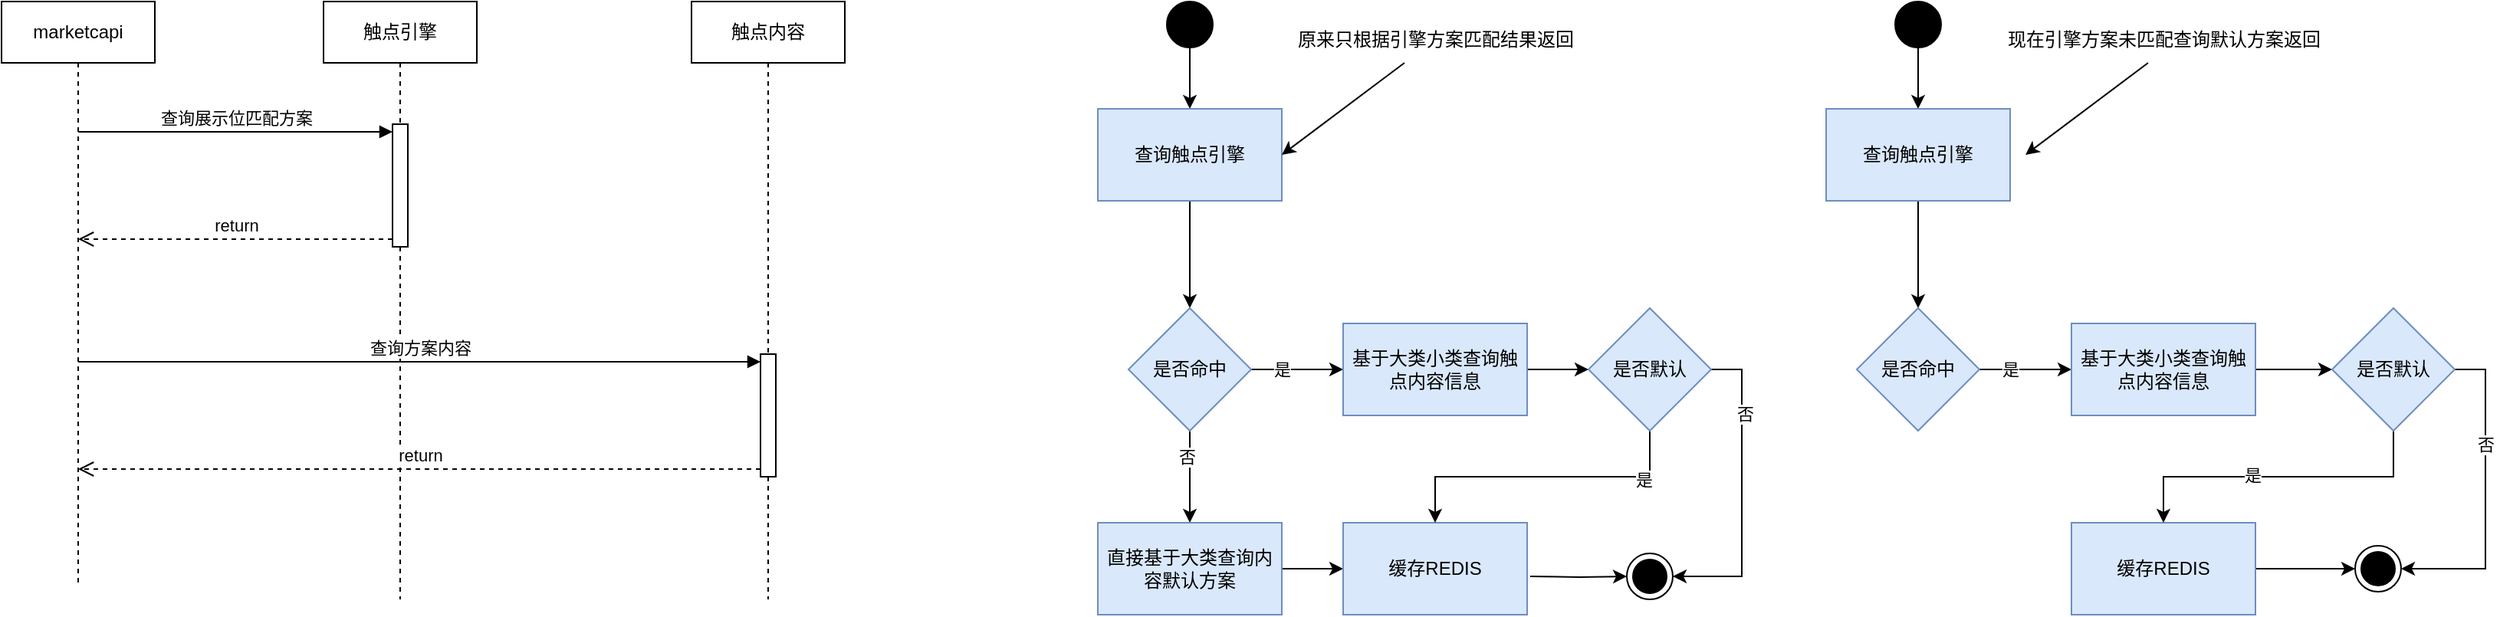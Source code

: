 <mxfile version="24.6.2" type="github">
  <diagram name="第 1 页" id="CkGSKztVBFBJFA1lb6ab">
    <mxGraphModel dx="1050" dy="522" grid="1" gridSize="10" guides="1" tooltips="1" connect="1" arrows="1" fold="1" page="1" pageScale="1" pageWidth="827" pageHeight="1169" math="0" shadow="0">
      <root>
        <mxCell id="0" />
        <mxCell id="1" parent="0" />
        <mxCell id="_pDycScL7eCbL9fVAwtq-1" value="marketcapi" style="shape=umlLifeline;perimeter=lifelinePerimeter;whiteSpace=wrap;html=1;container=1;dropTarget=0;collapsible=0;recursiveResize=0;outlineConnect=0;portConstraint=eastwest;newEdgeStyle={&quot;curved&quot;:0,&quot;rounded&quot;:0};" vertex="1" parent="1">
          <mxGeometry x="20" y="60" width="100" height="380" as="geometry" />
        </mxCell>
        <mxCell id="_pDycScL7eCbL9fVAwtq-2" value="触点引擎" style="shape=umlLifeline;perimeter=lifelinePerimeter;whiteSpace=wrap;html=1;container=1;dropTarget=0;collapsible=0;recursiveResize=0;outlineConnect=0;portConstraint=eastwest;newEdgeStyle={&quot;curved&quot;:0,&quot;rounded&quot;:0};" vertex="1" parent="1">
          <mxGeometry x="230" y="60" width="100" height="390" as="geometry" />
        </mxCell>
        <mxCell id="_pDycScL7eCbL9fVAwtq-6" value="" style="html=1;points=[[0,0,0,0,5],[0,1,0,0,-5],[1,0,0,0,5],[1,1,0,0,-5]];perimeter=orthogonalPerimeter;outlineConnect=0;targetShapes=umlLifeline;portConstraint=eastwest;newEdgeStyle={&quot;curved&quot;:0,&quot;rounded&quot;:0};" vertex="1" parent="_pDycScL7eCbL9fVAwtq-2">
          <mxGeometry x="45" y="80" width="10" height="80" as="geometry" />
        </mxCell>
        <mxCell id="_pDycScL7eCbL9fVAwtq-3" value="触点内容" style="shape=umlLifeline;perimeter=lifelinePerimeter;whiteSpace=wrap;html=1;container=1;dropTarget=0;collapsible=0;recursiveResize=0;outlineConnect=0;portConstraint=eastwest;newEdgeStyle={&quot;curved&quot;:0,&quot;rounded&quot;:0};" vertex="1" parent="1">
          <mxGeometry x="470" y="60" width="100" height="390" as="geometry" />
        </mxCell>
        <mxCell id="_pDycScL7eCbL9fVAwtq-9" value="" style="html=1;points=[[0,0,0,0,5],[0,1,0,0,-5],[1,0,0,0,5],[1,1,0,0,-5]];perimeter=orthogonalPerimeter;outlineConnect=0;targetShapes=umlLifeline;portConstraint=eastwest;newEdgeStyle={&quot;curved&quot;:0,&quot;rounded&quot;:0};" vertex="1" parent="_pDycScL7eCbL9fVAwtq-3">
          <mxGeometry x="45" y="230" width="10" height="80" as="geometry" />
        </mxCell>
        <mxCell id="_pDycScL7eCbL9fVAwtq-7" value="查询展示位匹配方案" style="html=1;verticalAlign=bottom;endArrow=block;curved=0;rounded=0;entryX=0;entryY=0;entryDx=0;entryDy=5;" edge="1" target="_pDycScL7eCbL9fVAwtq-6" parent="1" source="_pDycScL7eCbL9fVAwtq-1">
          <mxGeometry relative="1" as="geometry">
            <mxPoint x="205" y="265" as="sourcePoint" />
          </mxGeometry>
        </mxCell>
        <mxCell id="_pDycScL7eCbL9fVAwtq-8" value="return" style="html=1;verticalAlign=bottom;endArrow=open;dashed=1;endSize=8;curved=0;rounded=0;exitX=0;exitY=1;exitDx=0;exitDy=-5;" edge="1" source="_pDycScL7eCbL9fVAwtq-6" parent="1" target="_pDycScL7eCbL9fVAwtq-1">
          <mxGeometry relative="1" as="geometry">
            <mxPoint x="205" y="335" as="targetPoint" />
          </mxGeometry>
        </mxCell>
        <mxCell id="_pDycScL7eCbL9fVAwtq-10" value="查询方案内容" style="html=1;verticalAlign=bottom;endArrow=block;curved=0;rounded=0;entryX=0;entryY=0;entryDx=0;entryDy=5;" edge="1" target="_pDycScL7eCbL9fVAwtq-9" parent="1" source="_pDycScL7eCbL9fVAwtq-1">
          <mxGeometry relative="1" as="geometry">
            <mxPoint x="445" y="295" as="sourcePoint" />
          </mxGeometry>
        </mxCell>
        <mxCell id="_pDycScL7eCbL9fVAwtq-11" value="return" style="html=1;verticalAlign=bottom;endArrow=open;dashed=1;endSize=8;curved=0;rounded=0;exitX=0;exitY=1;exitDx=0;exitDy=-5;" edge="1" source="_pDycScL7eCbL9fVAwtq-9" parent="1" target="_pDycScL7eCbL9fVAwtq-1">
          <mxGeometry relative="1" as="geometry">
            <mxPoint x="445" y="365" as="targetPoint" />
          </mxGeometry>
        </mxCell>
        <mxCell id="_pDycScL7eCbL9fVAwtq-14" value="" style="edgeStyle=orthogonalEdgeStyle;rounded=0;orthogonalLoop=1;jettySize=auto;html=1;" edge="1" parent="1" source="_pDycScL7eCbL9fVAwtq-12" target="_pDycScL7eCbL9fVAwtq-13">
          <mxGeometry relative="1" as="geometry" />
        </mxCell>
        <mxCell id="_pDycScL7eCbL9fVAwtq-12" value="" style="ellipse;fillColor=strokeColor;html=1;" vertex="1" parent="1">
          <mxGeometry x="780" y="60" width="30" height="30" as="geometry" />
        </mxCell>
        <mxCell id="_pDycScL7eCbL9fVAwtq-16" value="" style="edgeStyle=orthogonalEdgeStyle;rounded=0;orthogonalLoop=1;jettySize=auto;html=1;" edge="1" parent="1" source="_pDycScL7eCbL9fVAwtq-13" target="_pDycScL7eCbL9fVAwtq-15">
          <mxGeometry relative="1" as="geometry" />
        </mxCell>
        <mxCell id="_pDycScL7eCbL9fVAwtq-13" value="查询触点引擎" style="whiteSpace=wrap;html=1;fillColor=#dae8fc;strokeColor=#6c8ebf;" vertex="1" parent="1">
          <mxGeometry x="735" y="130" width="120" height="60" as="geometry" />
        </mxCell>
        <mxCell id="_pDycScL7eCbL9fVAwtq-18" value="" style="edgeStyle=orthogonalEdgeStyle;rounded=0;orthogonalLoop=1;jettySize=auto;html=1;" edge="1" parent="1" source="_pDycScL7eCbL9fVAwtq-15" target="_pDycScL7eCbL9fVAwtq-17">
          <mxGeometry relative="1" as="geometry" />
        </mxCell>
        <mxCell id="_pDycScL7eCbL9fVAwtq-19" value="否" style="edgeLabel;html=1;align=center;verticalAlign=middle;resizable=0;points=[];" vertex="1" connectable="0" parent="_pDycScL7eCbL9fVAwtq-18">
          <mxGeometry x="-0.453" y="-2" relative="1" as="geometry">
            <mxPoint as="offset" />
          </mxGeometry>
        </mxCell>
        <mxCell id="_pDycScL7eCbL9fVAwtq-21" value="" style="edgeStyle=orthogonalEdgeStyle;rounded=0;orthogonalLoop=1;jettySize=auto;html=1;" edge="1" parent="1" source="_pDycScL7eCbL9fVAwtq-15" target="_pDycScL7eCbL9fVAwtq-20">
          <mxGeometry relative="1" as="geometry" />
        </mxCell>
        <mxCell id="_pDycScL7eCbL9fVAwtq-22" value="是" style="edgeLabel;html=1;align=center;verticalAlign=middle;resizable=0;points=[];" vertex="1" connectable="0" parent="_pDycScL7eCbL9fVAwtq-21">
          <mxGeometry x="-0.333" relative="1" as="geometry">
            <mxPoint as="offset" />
          </mxGeometry>
        </mxCell>
        <mxCell id="_pDycScL7eCbL9fVAwtq-15" value="是否命中" style="rhombus;whiteSpace=wrap;html=1;fillColor=#dae8fc;strokeColor=#6c8ebf;" vertex="1" parent="1">
          <mxGeometry x="755" y="260" width="80" height="80" as="geometry" />
        </mxCell>
        <mxCell id="_pDycScL7eCbL9fVAwtq-24" value="" style="edgeStyle=orthogonalEdgeStyle;rounded=0;orthogonalLoop=1;jettySize=auto;html=1;" edge="1" parent="1" source="_pDycScL7eCbL9fVAwtq-17" target="_pDycScL7eCbL9fVAwtq-23">
          <mxGeometry relative="1" as="geometry" />
        </mxCell>
        <mxCell id="_pDycScL7eCbL9fVAwtq-17" value="直接基于大类查询内容默认方案" style="whiteSpace=wrap;html=1;fillColor=#dae8fc;strokeColor=#6c8ebf;" vertex="1" parent="1">
          <mxGeometry x="735" y="400" width="120" height="60" as="geometry" />
        </mxCell>
        <mxCell id="_pDycScL7eCbL9fVAwtq-45" value="" style="edgeStyle=orthogonalEdgeStyle;rounded=0;orthogonalLoop=1;jettySize=auto;html=1;" edge="1" parent="1" source="_pDycScL7eCbL9fVAwtq-20" target="_pDycScL7eCbL9fVAwtq-44">
          <mxGeometry relative="1" as="geometry" />
        </mxCell>
        <mxCell id="_pDycScL7eCbL9fVAwtq-20" value="基于大类小类查询触点内容信息" style="whiteSpace=wrap;html=1;fillColor=#dae8fc;strokeColor=#6c8ebf;" vertex="1" parent="1">
          <mxGeometry x="895" y="270" width="120" height="60" as="geometry" />
        </mxCell>
        <mxCell id="_pDycScL7eCbL9fVAwtq-48" style="edgeStyle=orthogonalEdgeStyle;rounded=0;orthogonalLoop=1;jettySize=auto;html=1;" edge="1" parent="1" target="_pDycScL7eCbL9fVAwtq-25">
          <mxGeometry relative="1" as="geometry">
            <mxPoint x="1017" y="435" as="sourcePoint" />
          </mxGeometry>
        </mxCell>
        <mxCell id="_pDycScL7eCbL9fVAwtq-23" value="缓存REDIS" style="whiteSpace=wrap;html=1;fillColor=#dae8fc;strokeColor=#6c8ebf;" vertex="1" parent="1">
          <mxGeometry x="895" y="400" width="120" height="60" as="geometry" />
        </mxCell>
        <mxCell id="_pDycScL7eCbL9fVAwtq-25" value="" style="ellipse;html=1;shape=endState;fillColor=strokeColor;" vertex="1" parent="1">
          <mxGeometry x="1080" y="420" width="30" height="30" as="geometry" />
        </mxCell>
        <mxCell id="_pDycScL7eCbL9fVAwtq-28" value="" style="edgeStyle=orthogonalEdgeStyle;rounded=0;orthogonalLoop=1;jettySize=auto;html=1;" edge="1" parent="1" source="_pDycScL7eCbL9fVAwtq-29" target="_pDycScL7eCbL9fVAwtq-31">
          <mxGeometry relative="1" as="geometry" />
        </mxCell>
        <mxCell id="_pDycScL7eCbL9fVAwtq-29" value="" style="ellipse;fillColor=strokeColor;html=1;" vertex="1" parent="1">
          <mxGeometry x="1255" y="60" width="30" height="30" as="geometry" />
        </mxCell>
        <mxCell id="_pDycScL7eCbL9fVAwtq-30" value="" style="edgeStyle=orthogonalEdgeStyle;rounded=0;orthogonalLoop=1;jettySize=auto;html=1;" edge="1" parent="1" source="_pDycScL7eCbL9fVAwtq-31" target="_pDycScL7eCbL9fVAwtq-36">
          <mxGeometry relative="1" as="geometry" />
        </mxCell>
        <mxCell id="_pDycScL7eCbL9fVAwtq-31" value="查询触点引擎" style="whiteSpace=wrap;html=1;fillColor=#dae8fc;strokeColor=#6c8ebf;" vertex="1" parent="1">
          <mxGeometry x="1210" y="130" width="120" height="60" as="geometry" />
        </mxCell>
        <mxCell id="_pDycScL7eCbL9fVAwtq-34" value="" style="edgeStyle=orthogonalEdgeStyle;rounded=0;orthogonalLoop=1;jettySize=auto;html=1;" edge="1" parent="1" source="_pDycScL7eCbL9fVAwtq-36" target="_pDycScL7eCbL9fVAwtq-40">
          <mxGeometry relative="1" as="geometry" />
        </mxCell>
        <mxCell id="_pDycScL7eCbL9fVAwtq-35" value="是" style="edgeLabel;html=1;align=center;verticalAlign=middle;resizable=0;points=[];" vertex="1" connectable="0" parent="_pDycScL7eCbL9fVAwtq-34">
          <mxGeometry x="-0.333" relative="1" as="geometry">
            <mxPoint as="offset" />
          </mxGeometry>
        </mxCell>
        <mxCell id="_pDycScL7eCbL9fVAwtq-36" value="是否命中" style="rhombus;whiteSpace=wrap;html=1;fillColor=#dae8fc;strokeColor=#6c8ebf;" vertex="1" parent="1">
          <mxGeometry x="1230" y="260" width="80" height="80" as="geometry" />
        </mxCell>
        <mxCell id="_pDycScL7eCbL9fVAwtq-60" value="" style="edgeStyle=orthogonalEdgeStyle;rounded=0;orthogonalLoop=1;jettySize=auto;html=1;" edge="1" parent="1" source="_pDycScL7eCbL9fVAwtq-40" target="_pDycScL7eCbL9fVAwtq-59">
          <mxGeometry relative="1" as="geometry" />
        </mxCell>
        <mxCell id="_pDycScL7eCbL9fVAwtq-40" value="基于大类小类查询触点内容信息" style="whiteSpace=wrap;html=1;fillColor=#dae8fc;strokeColor=#6c8ebf;" vertex="1" parent="1">
          <mxGeometry x="1370" y="270" width="120" height="60" as="geometry" />
        </mxCell>
        <mxCell id="_pDycScL7eCbL9fVAwtq-41" style="edgeStyle=orthogonalEdgeStyle;rounded=0;orthogonalLoop=1;jettySize=auto;html=1;exitX=1;exitY=0.5;exitDx=0;exitDy=0;entryX=0;entryY=0.5;entryDx=0;entryDy=0;" edge="1" parent="1" source="_pDycScL7eCbL9fVAwtq-42" target="_pDycScL7eCbL9fVAwtq-43">
          <mxGeometry relative="1" as="geometry" />
        </mxCell>
        <mxCell id="_pDycScL7eCbL9fVAwtq-42" value="缓存REDIS" style="whiteSpace=wrap;html=1;fillColor=#dae8fc;strokeColor=#6c8ebf;" vertex="1" parent="1">
          <mxGeometry x="1370" y="400" width="120" height="60" as="geometry" />
        </mxCell>
        <mxCell id="_pDycScL7eCbL9fVAwtq-43" value="" style="ellipse;html=1;shape=endState;fillColor=strokeColor;" vertex="1" parent="1">
          <mxGeometry x="1555" y="415" width="30" height="30" as="geometry" />
        </mxCell>
        <mxCell id="_pDycScL7eCbL9fVAwtq-49" style="edgeStyle=orthogonalEdgeStyle;rounded=0;orthogonalLoop=1;jettySize=auto;html=1;exitX=0.5;exitY=1;exitDx=0;exitDy=0;entryX=0.5;entryY=0;entryDx=0;entryDy=0;" edge="1" parent="1" source="_pDycScL7eCbL9fVAwtq-44" target="_pDycScL7eCbL9fVAwtq-23">
          <mxGeometry relative="1" as="geometry" />
        </mxCell>
        <mxCell id="_pDycScL7eCbL9fVAwtq-50" value="是" style="edgeLabel;html=1;align=center;verticalAlign=middle;resizable=0;points=[];" vertex="1" connectable="0" parent="_pDycScL7eCbL9fVAwtq-49">
          <mxGeometry x="-0.654" y="2" relative="1" as="geometry">
            <mxPoint as="offset" />
          </mxGeometry>
        </mxCell>
        <mxCell id="_pDycScL7eCbL9fVAwtq-51" style="edgeStyle=orthogonalEdgeStyle;rounded=0;orthogonalLoop=1;jettySize=auto;html=1;exitX=1;exitY=0.5;exitDx=0;exitDy=0;entryX=1;entryY=0.5;entryDx=0;entryDy=0;" edge="1" parent="1" source="_pDycScL7eCbL9fVAwtq-44" target="_pDycScL7eCbL9fVAwtq-25">
          <mxGeometry relative="1" as="geometry" />
        </mxCell>
        <mxCell id="_pDycScL7eCbL9fVAwtq-52" value="否" style="edgeLabel;html=1;align=center;verticalAlign=middle;resizable=0;points=[];" vertex="1" connectable="0" parent="_pDycScL7eCbL9fVAwtq-51">
          <mxGeometry x="-0.508" y="2" relative="1" as="geometry">
            <mxPoint as="offset" />
          </mxGeometry>
        </mxCell>
        <mxCell id="_pDycScL7eCbL9fVAwtq-44" value="是否默认" style="rhombus;whiteSpace=wrap;html=1;fillColor=#dae8fc;strokeColor=#6c8ebf;" vertex="1" parent="1">
          <mxGeometry x="1055" y="260" width="80" height="80" as="geometry" />
        </mxCell>
        <mxCell id="_pDycScL7eCbL9fVAwtq-56" style="rounded=0;orthogonalLoop=1;jettySize=auto;html=1;entryX=1;entryY=0.5;entryDx=0;entryDy=0;" edge="1" parent="1" source="_pDycScL7eCbL9fVAwtq-54" target="_pDycScL7eCbL9fVAwtq-13">
          <mxGeometry relative="1" as="geometry" />
        </mxCell>
        <mxCell id="_pDycScL7eCbL9fVAwtq-54" value="原来只根据引擎方案匹配结果返回" style="text;html=1;align=center;verticalAlign=middle;resizable=0;points=[];autosize=1;strokeColor=none;fillColor=none;" vertex="1" parent="1">
          <mxGeometry x="855" y="70" width="200" height="30" as="geometry" />
        </mxCell>
        <mxCell id="_pDycScL7eCbL9fVAwtq-57" value="现在引擎方案未匹配查询默认方案返回" style="text;html=1;align=center;verticalAlign=middle;resizable=0;points=[];autosize=1;strokeColor=none;fillColor=none;" vertex="1" parent="1">
          <mxGeometry x="1315" y="70" width="230" height="30" as="geometry" />
        </mxCell>
        <mxCell id="_pDycScL7eCbL9fVAwtq-58" style="rounded=0;orthogonalLoop=1;jettySize=auto;html=1;entryX=1;entryY=0.5;entryDx=0;entryDy=0;" edge="1" parent="1">
          <mxGeometry relative="1" as="geometry">
            <mxPoint x="1420" y="100" as="sourcePoint" />
            <mxPoint x="1340" y="160" as="targetPoint" />
          </mxGeometry>
        </mxCell>
        <mxCell id="_pDycScL7eCbL9fVAwtq-61" style="edgeStyle=orthogonalEdgeStyle;rounded=0;orthogonalLoop=1;jettySize=auto;html=1;exitX=0.5;exitY=1;exitDx=0;exitDy=0;entryX=0.5;entryY=0;entryDx=0;entryDy=0;" edge="1" parent="1" source="_pDycScL7eCbL9fVAwtq-59" target="_pDycScL7eCbL9fVAwtq-42">
          <mxGeometry relative="1" as="geometry" />
        </mxCell>
        <mxCell id="_pDycScL7eCbL9fVAwtq-62" value="是" style="edgeLabel;html=1;align=center;verticalAlign=middle;resizable=0;points=[];" vertex="1" connectable="0" parent="_pDycScL7eCbL9fVAwtq-61">
          <mxGeometry x="0.164" y="-1" relative="1" as="geometry">
            <mxPoint as="offset" />
          </mxGeometry>
        </mxCell>
        <mxCell id="_pDycScL7eCbL9fVAwtq-63" style="edgeStyle=orthogonalEdgeStyle;rounded=0;orthogonalLoop=1;jettySize=auto;html=1;exitX=1;exitY=0.5;exitDx=0;exitDy=0;entryX=1;entryY=0.5;entryDx=0;entryDy=0;" edge="1" parent="1" source="_pDycScL7eCbL9fVAwtq-59" target="_pDycScL7eCbL9fVAwtq-43">
          <mxGeometry relative="1" as="geometry" />
        </mxCell>
        <mxCell id="_pDycScL7eCbL9fVAwtq-64" value="否" style="edgeLabel;html=1;align=center;verticalAlign=middle;resizable=0;points=[];" vertex="1" connectable="0" parent="_pDycScL7eCbL9fVAwtq-63">
          <mxGeometry x="-0.333" relative="1" as="geometry">
            <mxPoint as="offset" />
          </mxGeometry>
        </mxCell>
        <mxCell id="_pDycScL7eCbL9fVAwtq-59" value="是否默认" style="rhombus;whiteSpace=wrap;html=1;fillColor=#dae8fc;strokeColor=#6c8ebf;" vertex="1" parent="1">
          <mxGeometry x="1540" y="260" width="80" height="80" as="geometry" />
        </mxCell>
      </root>
    </mxGraphModel>
  </diagram>
</mxfile>
